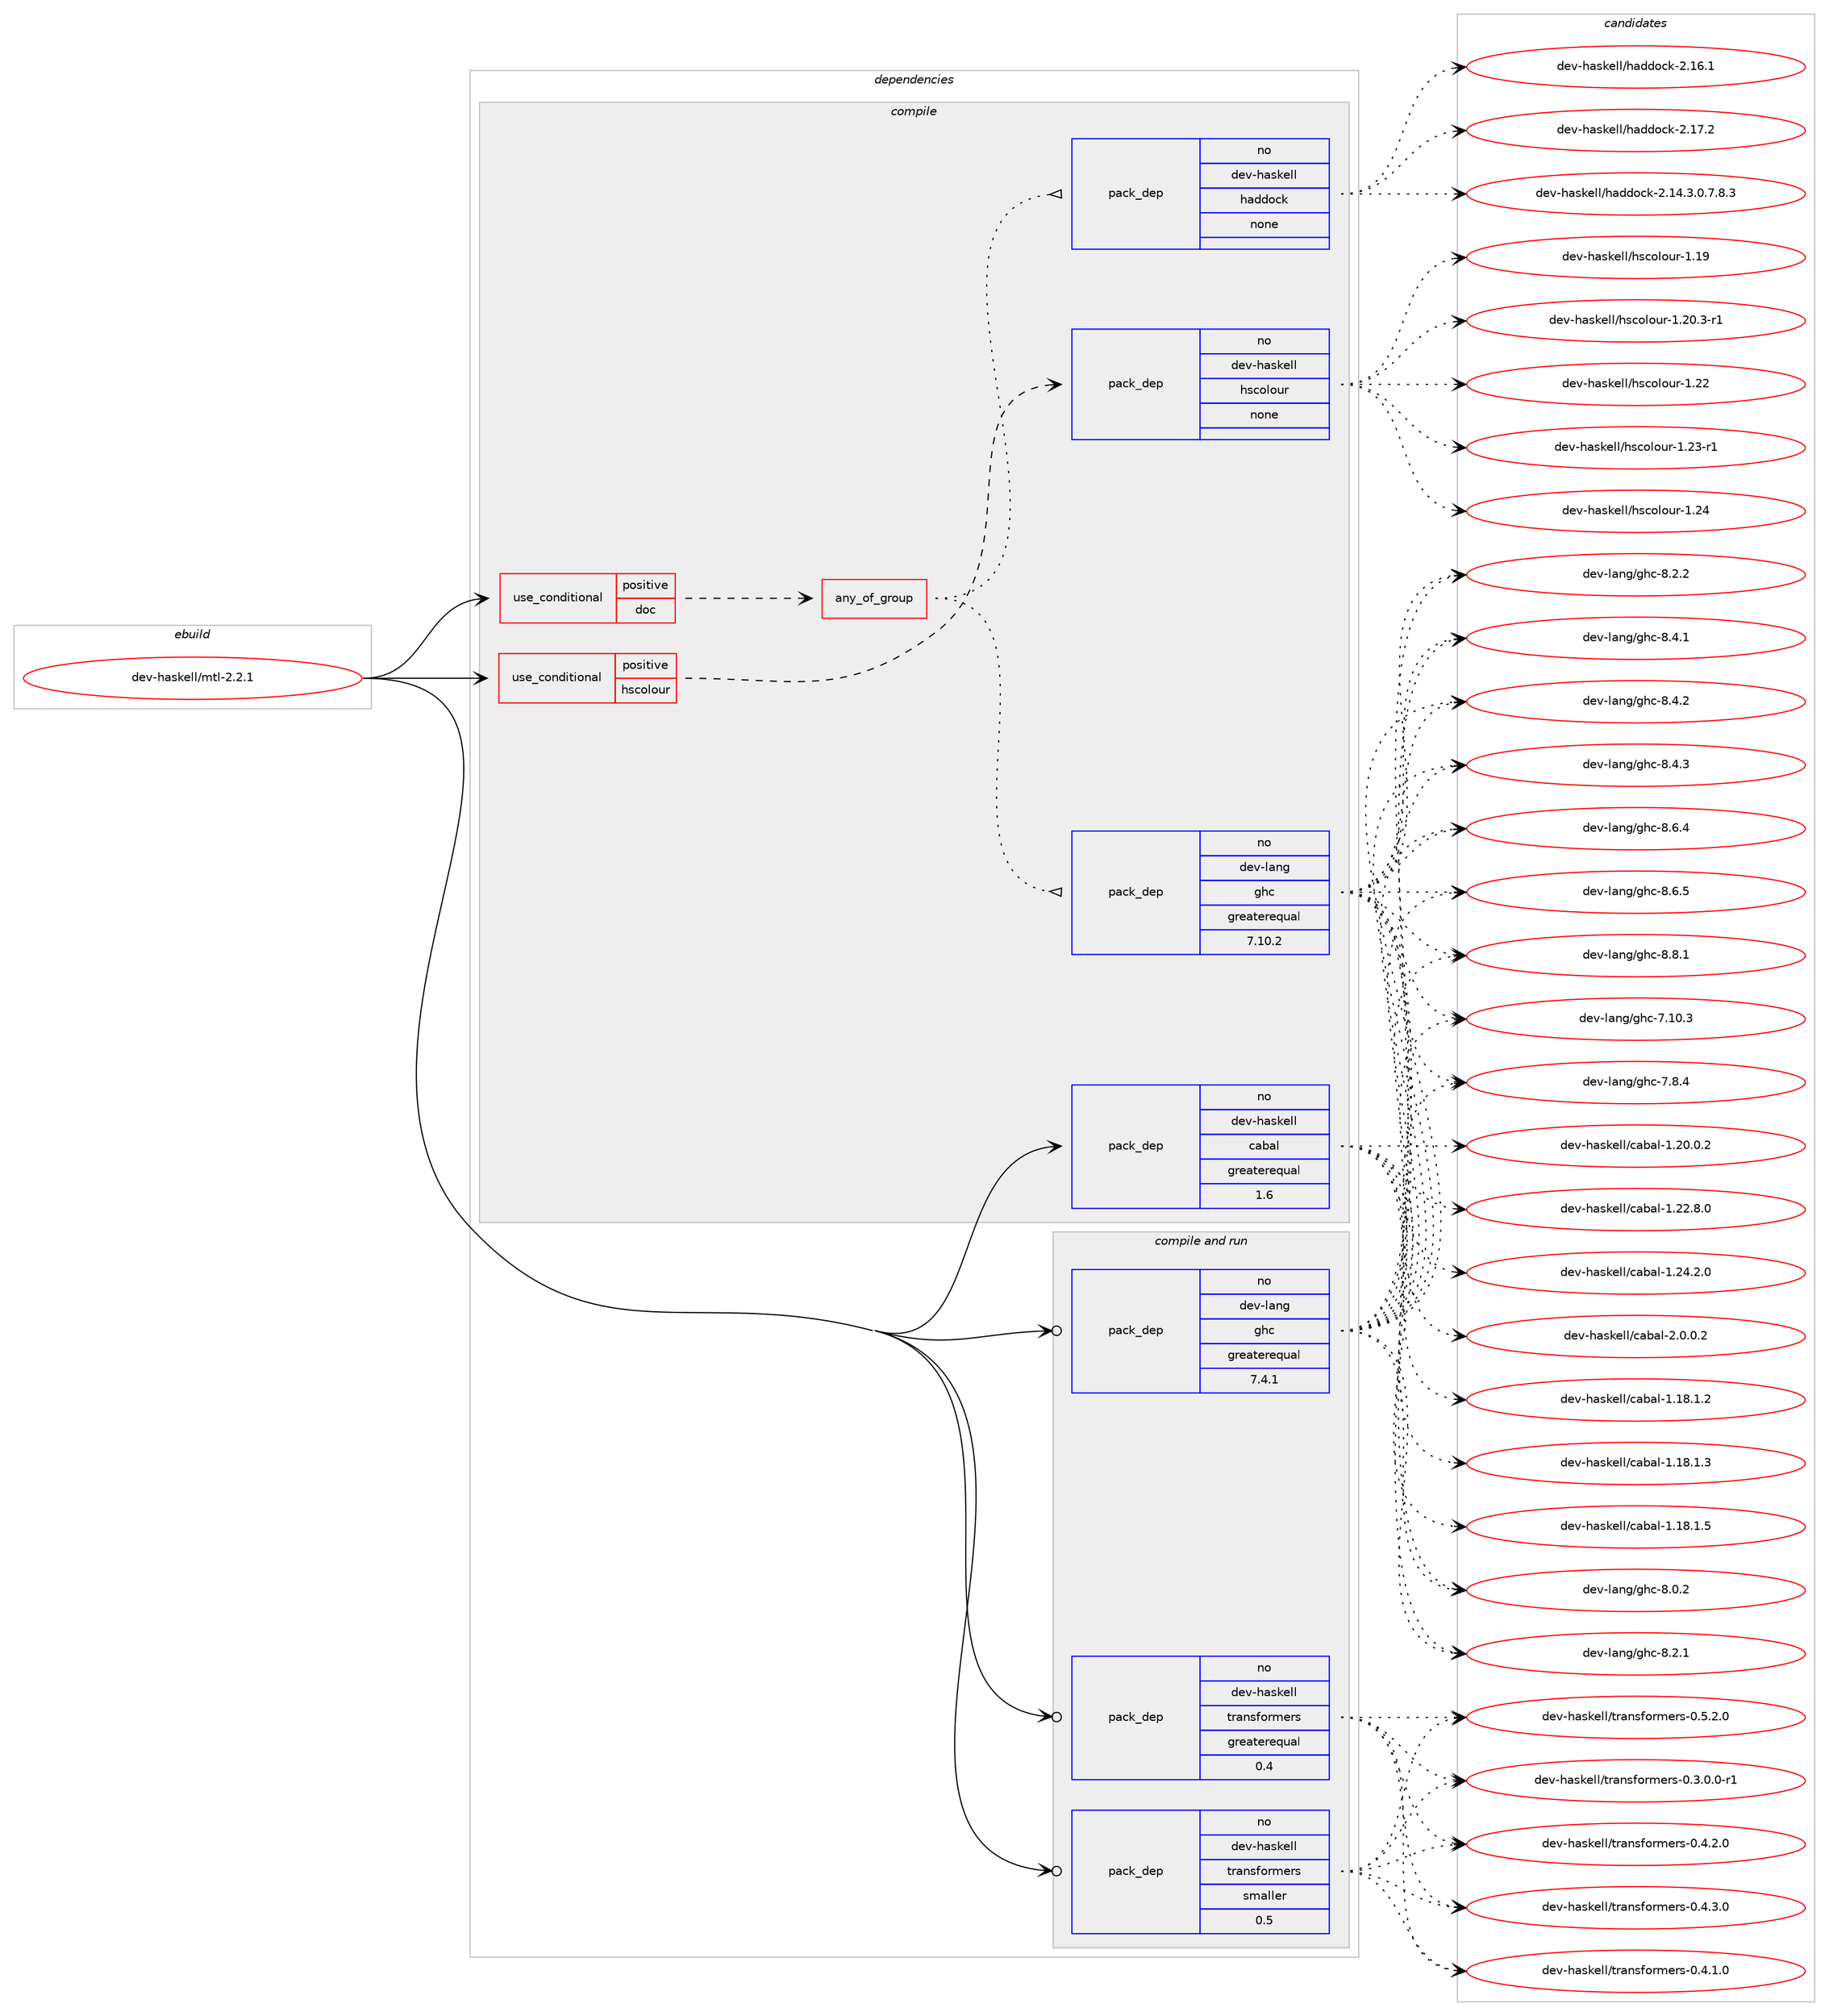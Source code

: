 digraph prolog {

# *************
# Graph options
# *************

newrank=true;
concentrate=true;
compound=true;
graph [rankdir=LR,fontname=Helvetica,fontsize=10,ranksep=1.5];#, ranksep=2.5, nodesep=0.2];
edge  [arrowhead=vee];
node  [fontname=Helvetica,fontsize=10];

# **********
# The ebuild
# **********

subgraph cluster_leftcol {
color=gray;
rank=same;
label=<<i>ebuild</i>>;
id [label="dev-haskell/mtl-2.2.1", color=red, width=4, href="../dev-haskell/mtl-2.2.1.svg"];
}

# ****************
# The dependencies
# ****************

subgraph cluster_midcol {
color=gray;
label=<<i>dependencies</i>>;
subgraph cluster_compile {
fillcolor="#eeeeee";
style=filled;
label=<<i>compile</i>>;
subgraph cond126857 {
dependency539774 [label=<<TABLE BORDER="0" CELLBORDER="1" CELLSPACING="0" CELLPADDING="4"><TR><TD ROWSPAN="3" CELLPADDING="10">use_conditional</TD></TR><TR><TD>positive</TD></TR><TR><TD>doc</TD></TR></TABLE>>, shape=none, color=red];
subgraph any10222 {
dependency539775 [label=<<TABLE BORDER="0" CELLBORDER="1" CELLSPACING="0" CELLPADDING="4"><TR><TD CELLPADDING="10">any_of_group</TD></TR></TABLE>>, shape=none, color=red];subgraph pack402338 {
dependency539776 [label=<<TABLE BORDER="0" CELLBORDER="1" CELLSPACING="0" CELLPADDING="4" WIDTH="220"><TR><TD ROWSPAN="6" CELLPADDING="30">pack_dep</TD></TR><TR><TD WIDTH="110">no</TD></TR><TR><TD>dev-haskell</TD></TR><TR><TD>haddock</TD></TR><TR><TD>none</TD></TR><TR><TD></TD></TR></TABLE>>, shape=none, color=blue];
}
dependency539775:e -> dependency539776:w [weight=20,style="dotted",arrowhead="oinv"];
subgraph pack402339 {
dependency539777 [label=<<TABLE BORDER="0" CELLBORDER="1" CELLSPACING="0" CELLPADDING="4" WIDTH="220"><TR><TD ROWSPAN="6" CELLPADDING="30">pack_dep</TD></TR><TR><TD WIDTH="110">no</TD></TR><TR><TD>dev-lang</TD></TR><TR><TD>ghc</TD></TR><TR><TD>greaterequal</TD></TR><TR><TD>7.10.2</TD></TR></TABLE>>, shape=none, color=blue];
}
dependency539775:e -> dependency539777:w [weight=20,style="dotted",arrowhead="oinv"];
}
dependency539774:e -> dependency539775:w [weight=20,style="dashed",arrowhead="vee"];
}
id:e -> dependency539774:w [weight=20,style="solid",arrowhead="vee"];
subgraph cond126858 {
dependency539778 [label=<<TABLE BORDER="0" CELLBORDER="1" CELLSPACING="0" CELLPADDING="4"><TR><TD ROWSPAN="3" CELLPADDING="10">use_conditional</TD></TR><TR><TD>positive</TD></TR><TR><TD>hscolour</TD></TR></TABLE>>, shape=none, color=red];
subgraph pack402340 {
dependency539779 [label=<<TABLE BORDER="0" CELLBORDER="1" CELLSPACING="0" CELLPADDING="4" WIDTH="220"><TR><TD ROWSPAN="6" CELLPADDING="30">pack_dep</TD></TR><TR><TD WIDTH="110">no</TD></TR><TR><TD>dev-haskell</TD></TR><TR><TD>hscolour</TD></TR><TR><TD>none</TD></TR><TR><TD></TD></TR></TABLE>>, shape=none, color=blue];
}
dependency539778:e -> dependency539779:w [weight=20,style="dashed",arrowhead="vee"];
}
id:e -> dependency539778:w [weight=20,style="solid",arrowhead="vee"];
subgraph pack402341 {
dependency539780 [label=<<TABLE BORDER="0" CELLBORDER="1" CELLSPACING="0" CELLPADDING="4" WIDTH="220"><TR><TD ROWSPAN="6" CELLPADDING="30">pack_dep</TD></TR><TR><TD WIDTH="110">no</TD></TR><TR><TD>dev-haskell</TD></TR><TR><TD>cabal</TD></TR><TR><TD>greaterequal</TD></TR><TR><TD>1.6</TD></TR></TABLE>>, shape=none, color=blue];
}
id:e -> dependency539780:w [weight=20,style="solid",arrowhead="vee"];
}
subgraph cluster_compileandrun {
fillcolor="#eeeeee";
style=filled;
label=<<i>compile and run</i>>;
subgraph pack402342 {
dependency539781 [label=<<TABLE BORDER="0" CELLBORDER="1" CELLSPACING="0" CELLPADDING="4" WIDTH="220"><TR><TD ROWSPAN="6" CELLPADDING="30">pack_dep</TD></TR><TR><TD WIDTH="110">no</TD></TR><TR><TD>dev-haskell</TD></TR><TR><TD>transformers</TD></TR><TR><TD>greaterequal</TD></TR><TR><TD>0.4</TD></TR></TABLE>>, shape=none, color=blue];
}
id:e -> dependency539781:w [weight=20,style="solid",arrowhead="odotvee"];
subgraph pack402343 {
dependency539782 [label=<<TABLE BORDER="0" CELLBORDER="1" CELLSPACING="0" CELLPADDING="4" WIDTH="220"><TR><TD ROWSPAN="6" CELLPADDING="30">pack_dep</TD></TR><TR><TD WIDTH="110">no</TD></TR><TR><TD>dev-haskell</TD></TR><TR><TD>transformers</TD></TR><TR><TD>smaller</TD></TR><TR><TD>0.5</TD></TR></TABLE>>, shape=none, color=blue];
}
id:e -> dependency539782:w [weight=20,style="solid",arrowhead="odotvee"];
subgraph pack402344 {
dependency539783 [label=<<TABLE BORDER="0" CELLBORDER="1" CELLSPACING="0" CELLPADDING="4" WIDTH="220"><TR><TD ROWSPAN="6" CELLPADDING="30">pack_dep</TD></TR><TR><TD WIDTH="110">no</TD></TR><TR><TD>dev-lang</TD></TR><TR><TD>ghc</TD></TR><TR><TD>greaterequal</TD></TR><TR><TD>7.4.1</TD></TR></TABLE>>, shape=none, color=blue];
}
id:e -> dependency539783:w [weight=20,style="solid",arrowhead="odotvee"];
}
subgraph cluster_run {
fillcolor="#eeeeee";
style=filled;
label=<<i>run</i>>;
}
}

# **************
# The candidates
# **************

subgraph cluster_choices {
rank=same;
color=gray;
label=<<i>candidates</i>>;

subgraph choice402338 {
color=black;
nodesep=1;
choice1001011184510497115107101108108471049710010011199107455046495246514648465546564651 [label="dev-haskell/haddock-2.14.3.0.7.8.3", color=red, width=4,href="../dev-haskell/haddock-2.14.3.0.7.8.3.svg"];
choice100101118451049711510710110810847104971001001119910745504649544649 [label="dev-haskell/haddock-2.16.1", color=red, width=4,href="../dev-haskell/haddock-2.16.1.svg"];
choice100101118451049711510710110810847104971001001119910745504649554650 [label="dev-haskell/haddock-2.17.2", color=red, width=4,href="../dev-haskell/haddock-2.17.2.svg"];
dependency539776:e -> choice1001011184510497115107101108108471049710010011199107455046495246514648465546564651:w [style=dotted,weight="100"];
dependency539776:e -> choice100101118451049711510710110810847104971001001119910745504649544649:w [style=dotted,weight="100"];
dependency539776:e -> choice100101118451049711510710110810847104971001001119910745504649554650:w [style=dotted,weight="100"];
}
subgraph choice402339 {
color=black;
nodesep=1;
choice1001011184510897110103471031049945554649484651 [label="dev-lang/ghc-7.10.3", color=red, width=4,href="../dev-lang/ghc-7.10.3.svg"];
choice10010111845108971101034710310499455546564652 [label="dev-lang/ghc-7.8.4", color=red, width=4,href="../dev-lang/ghc-7.8.4.svg"];
choice10010111845108971101034710310499455646484650 [label="dev-lang/ghc-8.0.2", color=red, width=4,href="../dev-lang/ghc-8.0.2.svg"];
choice10010111845108971101034710310499455646504649 [label="dev-lang/ghc-8.2.1", color=red, width=4,href="../dev-lang/ghc-8.2.1.svg"];
choice10010111845108971101034710310499455646504650 [label="dev-lang/ghc-8.2.2", color=red, width=4,href="../dev-lang/ghc-8.2.2.svg"];
choice10010111845108971101034710310499455646524649 [label="dev-lang/ghc-8.4.1", color=red, width=4,href="../dev-lang/ghc-8.4.1.svg"];
choice10010111845108971101034710310499455646524650 [label="dev-lang/ghc-8.4.2", color=red, width=4,href="../dev-lang/ghc-8.4.2.svg"];
choice10010111845108971101034710310499455646524651 [label="dev-lang/ghc-8.4.3", color=red, width=4,href="../dev-lang/ghc-8.4.3.svg"];
choice10010111845108971101034710310499455646544652 [label="dev-lang/ghc-8.6.4", color=red, width=4,href="../dev-lang/ghc-8.6.4.svg"];
choice10010111845108971101034710310499455646544653 [label="dev-lang/ghc-8.6.5", color=red, width=4,href="../dev-lang/ghc-8.6.5.svg"];
choice10010111845108971101034710310499455646564649 [label="dev-lang/ghc-8.8.1", color=red, width=4,href="../dev-lang/ghc-8.8.1.svg"];
dependency539777:e -> choice1001011184510897110103471031049945554649484651:w [style=dotted,weight="100"];
dependency539777:e -> choice10010111845108971101034710310499455546564652:w [style=dotted,weight="100"];
dependency539777:e -> choice10010111845108971101034710310499455646484650:w [style=dotted,weight="100"];
dependency539777:e -> choice10010111845108971101034710310499455646504649:w [style=dotted,weight="100"];
dependency539777:e -> choice10010111845108971101034710310499455646504650:w [style=dotted,weight="100"];
dependency539777:e -> choice10010111845108971101034710310499455646524649:w [style=dotted,weight="100"];
dependency539777:e -> choice10010111845108971101034710310499455646524650:w [style=dotted,weight="100"];
dependency539777:e -> choice10010111845108971101034710310499455646524651:w [style=dotted,weight="100"];
dependency539777:e -> choice10010111845108971101034710310499455646544652:w [style=dotted,weight="100"];
dependency539777:e -> choice10010111845108971101034710310499455646544653:w [style=dotted,weight="100"];
dependency539777:e -> choice10010111845108971101034710310499455646564649:w [style=dotted,weight="100"];
}
subgraph choice402340 {
color=black;
nodesep=1;
choice100101118451049711510710110810847104115991111081111171144549464957 [label="dev-haskell/hscolour-1.19", color=red, width=4,href="../dev-haskell/hscolour-1.19.svg"];
choice10010111845104971151071011081084710411599111108111117114454946504846514511449 [label="dev-haskell/hscolour-1.20.3-r1", color=red, width=4,href="../dev-haskell/hscolour-1.20.3-r1.svg"];
choice100101118451049711510710110810847104115991111081111171144549465050 [label="dev-haskell/hscolour-1.22", color=red, width=4,href="../dev-haskell/hscolour-1.22.svg"];
choice1001011184510497115107101108108471041159911110811111711445494650514511449 [label="dev-haskell/hscolour-1.23-r1", color=red, width=4,href="../dev-haskell/hscolour-1.23-r1.svg"];
choice100101118451049711510710110810847104115991111081111171144549465052 [label="dev-haskell/hscolour-1.24", color=red, width=4,href="../dev-haskell/hscolour-1.24.svg"];
dependency539779:e -> choice100101118451049711510710110810847104115991111081111171144549464957:w [style=dotted,weight="100"];
dependency539779:e -> choice10010111845104971151071011081084710411599111108111117114454946504846514511449:w [style=dotted,weight="100"];
dependency539779:e -> choice100101118451049711510710110810847104115991111081111171144549465050:w [style=dotted,weight="100"];
dependency539779:e -> choice1001011184510497115107101108108471041159911110811111711445494650514511449:w [style=dotted,weight="100"];
dependency539779:e -> choice100101118451049711510710110810847104115991111081111171144549465052:w [style=dotted,weight="100"];
}
subgraph choice402341 {
color=black;
nodesep=1;
choice10010111845104971151071011081084799979897108454946495646494650 [label="dev-haskell/cabal-1.18.1.2", color=red, width=4,href="../dev-haskell/cabal-1.18.1.2.svg"];
choice10010111845104971151071011081084799979897108454946495646494651 [label="dev-haskell/cabal-1.18.1.3", color=red, width=4,href="../dev-haskell/cabal-1.18.1.3.svg"];
choice10010111845104971151071011081084799979897108454946495646494653 [label="dev-haskell/cabal-1.18.1.5", color=red, width=4,href="../dev-haskell/cabal-1.18.1.5.svg"];
choice10010111845104971151071011081084799979897108454946504846484650 [label="dev-haskell/cabal-1.20.0.2", color=red, width=4,href="../dev-haskell/cabal-1.20.0.2.svg"];
choice10010111845104971151071011081084799979897108454946505046564648 [label="dev-haskell/cabal-1.22.8.0", color=red, width=4,href="../dev-haskell/cabal-1.22.8.0.svg"];
choice10010111845104971151071011081084799979897108454946505246504648 [label="dev-haskell/cabal-1.24.2.0", color=red, width=4,href="../dev-haskell/cabal-1.24.2.0.svg"];
choice100101118451049711510710110810847999798971084550464846484650 [label="dev-haskell/cabal-2.0.0.2", color=red, width=4,href="../dev-haskell/cabal-2.0.0.2.svg"];
dependency539780:e -> choice10010111845104971151071011081084799979897108454946495646494650:w [style=dotted,weight="100"];
dependency539780:e -> choice10010111845104971151071011081084799979897108454946495646494651:w [style=dotted,weight="100"];
dependency539780:e -> choice10010111845104971151071011081084799979897108454946495646494653:w [style=dotted,weight="100"];
dependency539780:e -> choice10010111845104971151071011081084799979897108454946504846484650:w [style=dotted,weight="100"];
dependency539780:e -> choice10010111845104971151071011081084799979897108454946505046564648:w [style=dotted,weight="100"];
dependency539780:e -> choice10010111845104971151071011081084799979897108454946505246504648:w [style=dotted,weight="100"];
dependency539780:e -> choice100101118451049711510710110810847999798971084550464846484650:w [style=dotted,weight="100"];
}
subgraph choice402342 {
color=black;
nodesep=1;
choice1001011184510497115107101108108471161149711011510211111410910111411545484651464846484511449 [label="dev-haskell/transformers-0.3.0.0-r1", color=red, width=4,href="../dev-haskell/transformers-0.3.0.0-r1.svg"];
choice100101118451049711510710110810847116114971101151021111141091011141154548465246494648 [label="dev-haskell/transformers-0.4.1.0", color=red, width=4,href="../dev-haskell/transformers-0.4.1.0.svg"];
choice100101118451049711510710110810847116114971101151021111141091011141154548465246504648 [label="dev-haskell/transformers-0.4.2.0", color=red, width=4,href="../dev-haskell/transformers-0.4.2.0.svg"];
choice100101118451049711510710110810847116114971101151021111141091011141154548465246514648 [label="dev-haskell/transformers-0.4.3.0", color=red, width=4,href="../dev-haskell/transformers-0.4.3.0.svg"];
choice100101118451049711510710110810847116114971101151021111141091011141154548465346504648 [label="dev-haskell/transformers-0.5.2.0", color=red, width=4,href="../dev-haskell/transformers-0.5.2.0.svg"];
dependency539781:e -> choice1001011184510497115107101108108471161149711011510211111410910111411545484651464846484511449:w [style=dotted,weight="100"];
dependency539781:e -> choice100101118451049711510710110810847116114971101151021111141091011141154548465246494648:w [style=dotted,weight="100"];
dependency539781:e -> choice100101118451049711510710110810847116114971101151021111141091011141154548465246504648:w [style=dotted,weight="100"];
dependency539781:e -> choice100101118451049711510710110810847116114971101151021111141091011141154548465246514648:w [style=dotted,weight="100"];
dependency539781:e -> choice100101118451049711510710110810847116114971101151021111141091011141154548465346504648:w [style=dotted,weight="100"];
}
subgraph choice402343 {
color=black;
nodesep=1;
choice1001011184510497115107101108108471161149711011510211111410910111411545484651464846484511449 [label="dev-haskell/transformers-0.3.0.0-r1", color=red, width=4,href="../dev-haskell/transformers-0.3.0.0-r1.svg"];
choice100101118451049711510710110810847116114971101151021111141091011141154548465246494648 [label="dev-haskell/transformers-0.4.1.0", color=red, width=4,href="../dev-haskell/transformers-0.4.1.0.svg"];
choice100101118451049711510710110810847116114971101151021111141091011141154548465246504648 [label="dev-haskell/transformers-0.4.2.0", color=red, width=4,href="../dev-haskell/transformers-0.4.2.0.svg"];
choice100101118451049711510710110810847116114971101151021111141091011141154548465246514648 [label="dev-haskell/transformers-0.4.3.0", color=red, width=4,href="../dev-haskell/transformers-0.4.3.0.svg"];
choice100101118451049711510710110810847116114971101151021111141091011141154548465346504648 [label="dev-haskell/transformers-0.5.2.0", color=red, width=4,href="../dev-haskell/transformers-0.5.2.0.svg"];
dependency539782:e -> choice1001011184510497115107101108108471161149711011510211111410910111411545484651464846484511449:w [style=dotted,weight="100"];
dependency539782:e -> choice100101118451049711510710110810847116114971101151021111141091011141154548465246494648:w [style=dotted,weight="100"];
dependency539782:e -> choice100101118451049711510710110810847116114971101151021111141091011141154548465246504648:w [style=dotted,weight="100"];
dependency539782:e -> choice100101118451049711510710110810847116114971101151021111141091011141154548465246514648:w [style=dotted,weight="100"];
dependency539782:e -> choice100101118451049711510710110810847116114971101151021111141091011141154548465346504648:w [style=dotted,weight="100"];
}
subgraph choice402344 {
color=black;
nodesep=1;
choice1001011184510897110103471031049945554649484651 [label="dev-lang/ghc-7.10.3", color=red, width=4,href="../dev-lang/ghc-7.10.3.svg"];
choice10010111845108971101034710310499455546564652 [label="dev-lang/ghc-7.8.4", color=red, width=4,href="../dev-lang/ghc-7.8.4.svg"];
choice10010111845108971101034710310499455646484650 [label="dev-lang/ghc-8.0.2", color=red, width=4,href="../dev-lang/ghc-8.0.2.svg"];
choice10010111845108971101034710310499455646504649 [label="dev-lang/ghc-8.2.1", color=red, width=4,href="../dev-lang/ghc-8.2.1.svg"];
choice10010111845108971101034710310499455646504650 [label="dev-lang/ghc-8.2.2", color=red, width=4,href="../dev-lang/ghc-8.2.2.svg"];
choice10010111845108971101034710310499455646524649 [label="dev-lang/ghc-8.4.1", color=red, width=4,href="../dev-lang/ghc-8.4.1.svg"];
choice10010111845108971101034710310499455646524650 [label="dev-lang/ghc-8.4.2", color=red, width=4,href="../dev-lang/ghc-8.4.2.svg"];
choice10010111845108971101034710310499455646524651 [label="dev-lang/ghc-8.4.3", color=red, width=4,href="../dev-lang/ghc-8.4.3.svg"];
choice10010111845108971101034710310499455646544652 [label="dev-lang/ghc-8.6.4", color=red, width=4,href="../dev-lang/ghc-8.6.4.svg"];
choice10010111845108971101034710310499455646544653 [label="dev-lang/ghc-8.6.5", color=red, width=4,href="../dev-lang/ghc-8.6.5.svg"];
choice10010111845108971101034710310499455646564649 [label="dev-lang/ghc-8.8.1", color=red, width=4,href="../dev-lang/ghc-8.8.1.svg"];
dependency539783:e -> choice1001011184510897110103471031049945554649484651:w [style=dotted,weight="100"];
dependency539783:e -> choice10010111845108971101034710310499455546564652:w [style=dotted,weight="100"];
dependency539783:e -> choice10010111845108971101034710310499455646484650:w [style=dotted,weight="100"];
dependency539783:e -> choice10010111845108971101034710310499455646504649:w [style=dotted,weight="100"];
dependency539783:e -> choice10010111845108971101034710310499455646504650:w [style=dotted,weight="100"];
dependency539783:e -> choice10010111845108971101034710310499455646524649:w [style=dotted,weight="100"];
dependency539783:e -> choice10010111845108971101034710310499455646524650:w [style=dotted,weight="100"];
dependency539783:e -> choice10010111845108971101034710310499455646524651:w [style=dotted,weight="100"];
dependency539783:e -> choice10010111845108971101034710310499455646544652:w [style=dotted,weight="100"];
dependency539783:e -> choice10010111845108971101034710310499455646544653:w [style=dotted,weight="100"];
dependency539783:e -> choice10010111845108971101034710310499455646564649:w [style=dotted,weight="100"];
}
}

}
